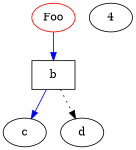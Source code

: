 digraph mon_graphe {
// Un attribut appliqué au graphe entier
size="1,1";
// Un attribut peut spécifier une étiquette d’un noeud
a [label="Foo" color=red];
// Ici l’attribut peut modifier la forme géométrique d’un noeud
b [shape=box];
4
// Ici les arcs ont des propriétés différentes
a -> b -> c [color=blue];
b -> d [style=dotted];
}

digraph mon_graphe2 {
// Un attribut appliqué au graphe entier
size="";
// Un attribut peut spécifier une étiquette d’un noeud
a [label="AAAA" color=red];
// Ici l’attribut peut modifier la forme géométrique d’un noeud
b [shape=box];
4
// Ici les arcs ont des propriétés différentes
a -> b -> c [color=blue];
b -> d [style=dotted];
c -> 4;
4 -> a;
c -> 5;
4 -> 5;
5 -> d
}